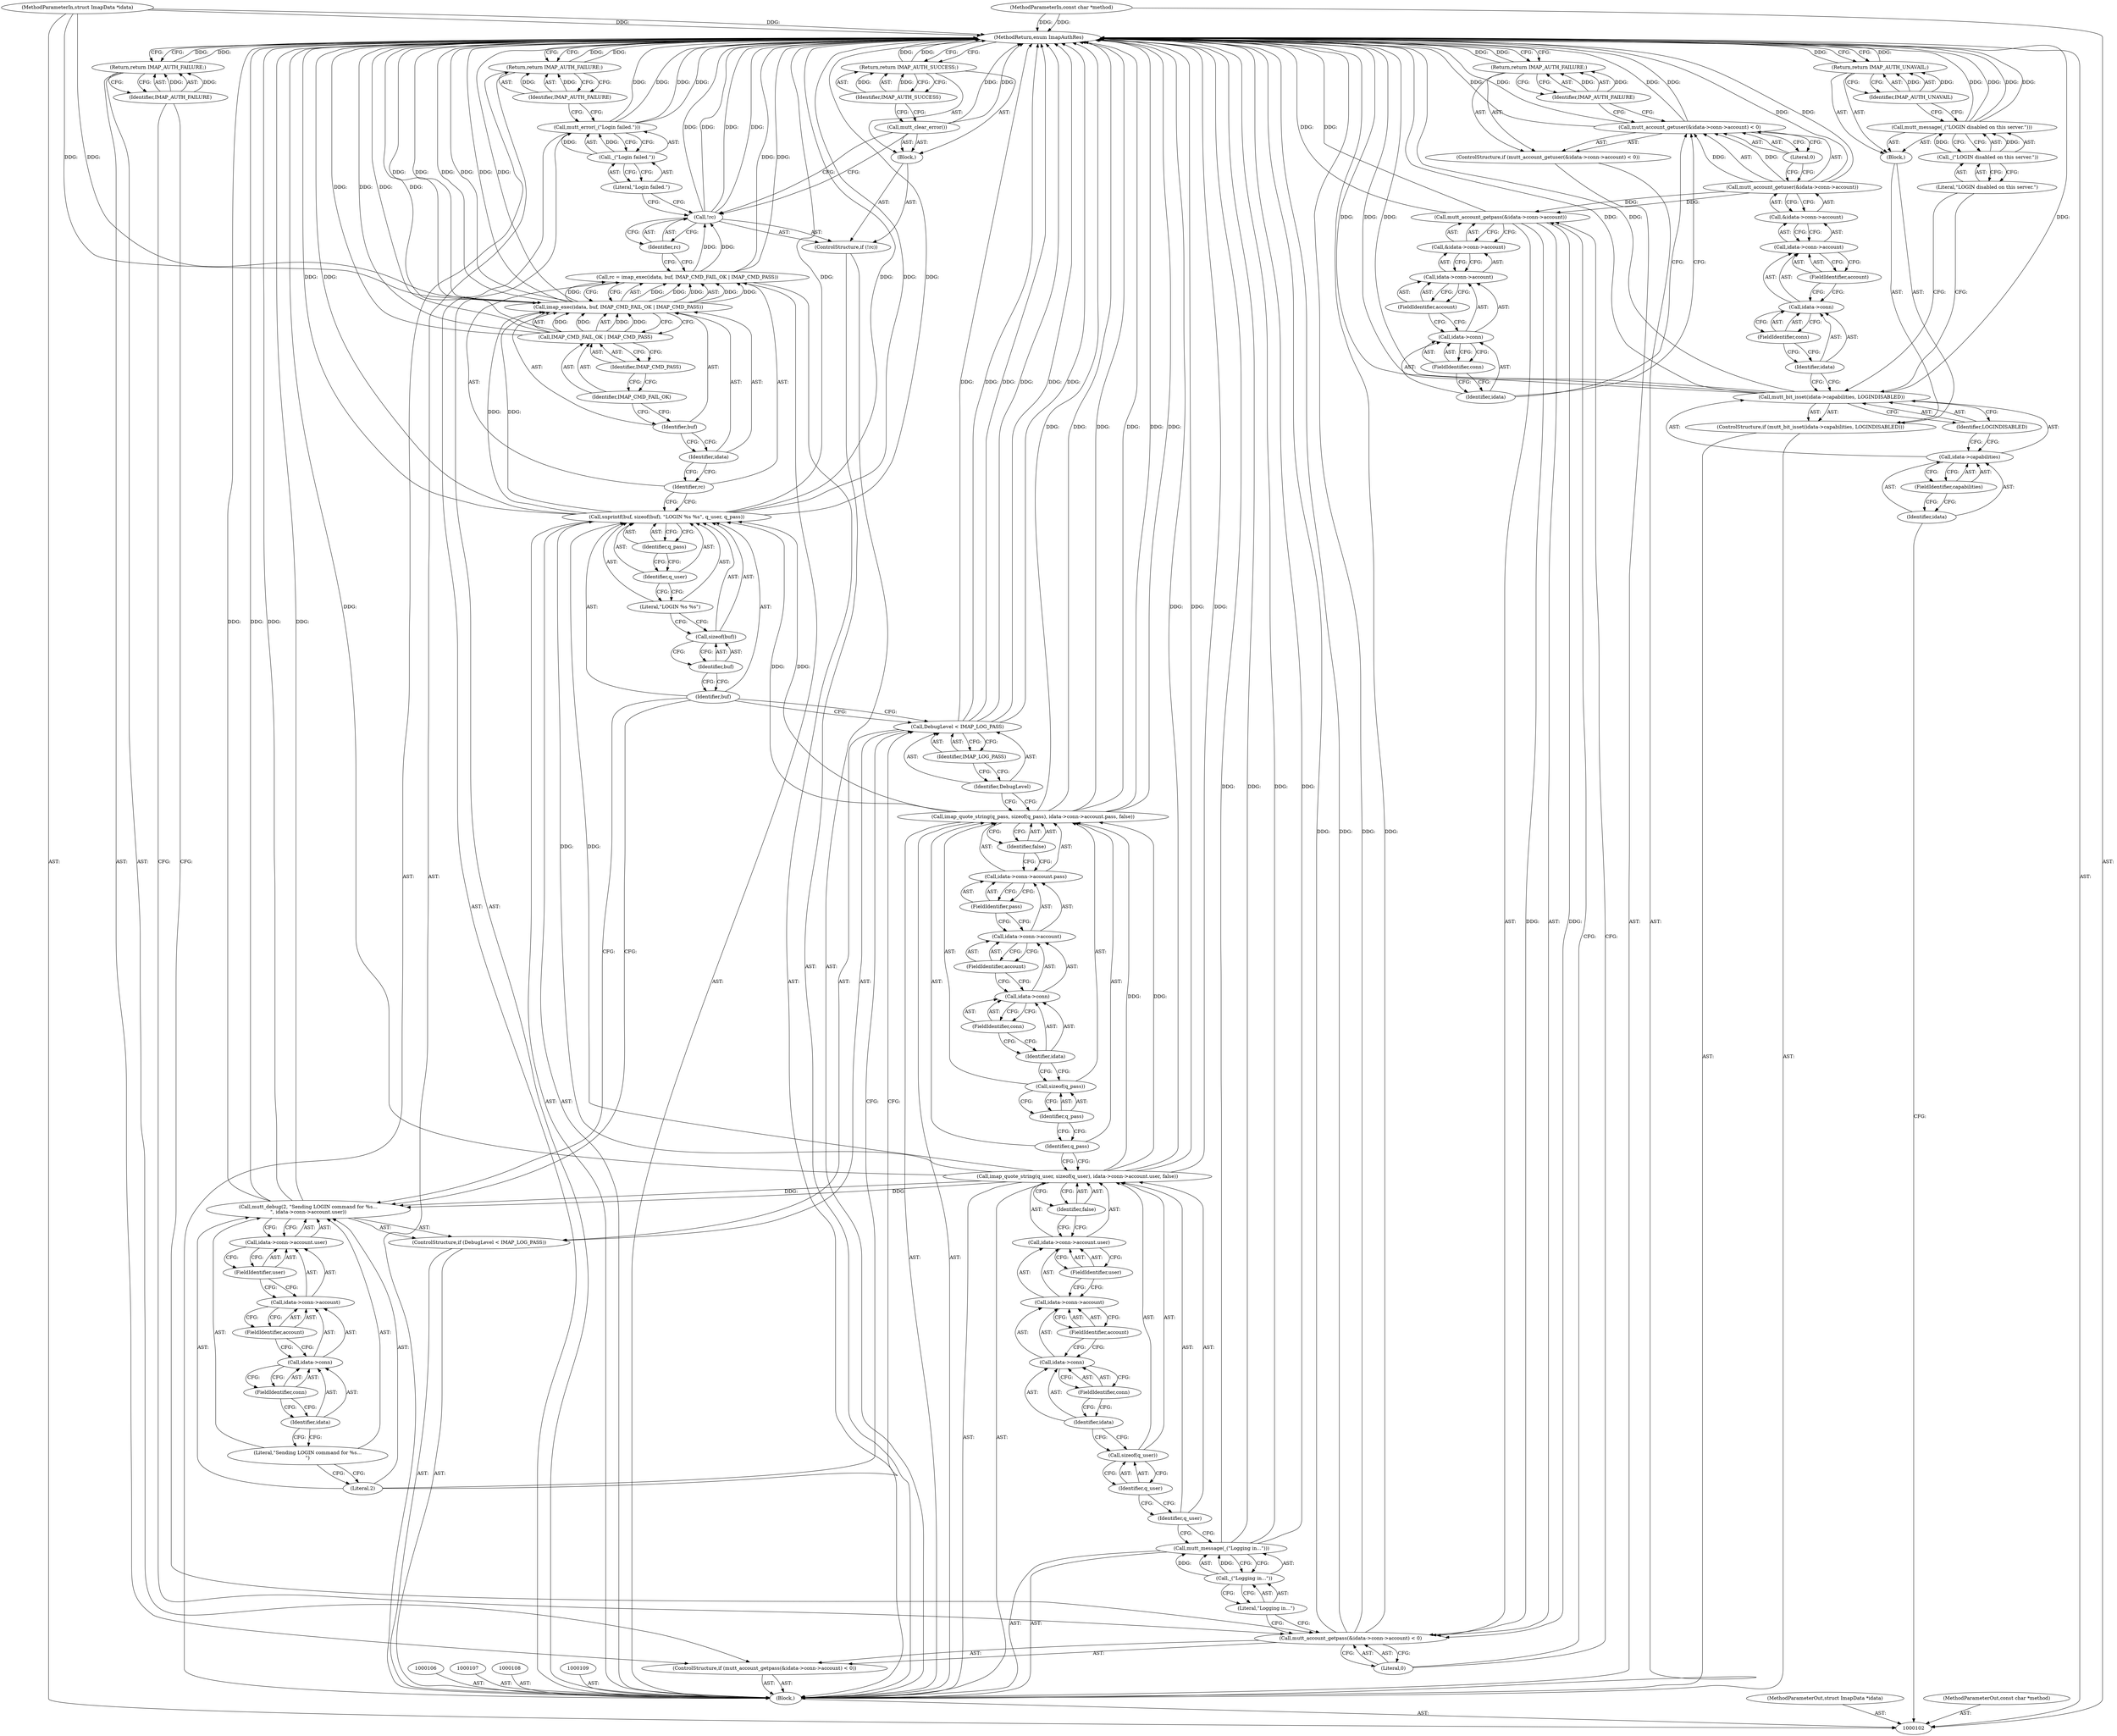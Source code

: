 digraph "0_neomutt_e52393740334443ae0206cab2d7caef381646725" {
"1000214" [label="(MethodReturn,enum ImapAuthRes)"];
"1000103" [label="(MethodParameterIn,struct ImapData *idata)"];
"1000317" [label="(MethodParameterOut,struct ImapData *idata)"];
"1000104" [label="(MethodParameterIn,const char *method)"];
"1000318" [label="(MethodParameterOut,const char *method)"];
"1000121" [label="(Identifier,IMAP_AUTH_UNAVAIL)"];
"1000120" [label="(Return,return IMAP_AUTH_UNAVAIL;)"];
"1000122" [label="(ControlStructure,if (mutt_account_getuser(&idata->conn->account) < 0))"];
"1000125" [label="(Call,&idata->conn->account)"];
"1000126" [label="(Call,idata->conn->account)"];
"1000127" [label="(Call,idata->conn)"];
"1000128" [label="(Identifier,idata)"];
"1000129" [label="(FieldIdentifier,conn)"];
"1000130" [label="(FieldIdentifier,account)"];
"1000131" [label="(Literal,0)"];
"1000123" [label="(Call,mutt_account_getuser(&idata->conn->account) < 0)"];
"1000124" [label="(Call,mutt_account_getuser(&idata->conn->account))"];
"1000133" [label="(Identifier,IMAP_AUTH_FAILURE)"];
"1000132" [label="(Return,return IMAP_AUTH_FAILURE;)"];
"1000134" [label="(ControlStructure,if (mutt_account_getpass(&idata->conn->account) < 0))"];
"1000137" [label="(Call,&idata->conn->account)"];
"1000138" [label="(Call,idata->conn->account)"];
"1000139" [label="(Call,idata->conn)"];
"1000140" [label="(Identifier,idata)"];
"1000141" [label="(FieldIdentifier,conn)"];
"1000142" [label="(FieldIdentifier,account)"];
"1000143" [label="(Literal,0)"];
"1000135" [label="(Call,mutt_account_getpass(&idata->conn->account) < 0)"];
"1000136" [label="(Call,mutt_account_getpass(&idata->conn->account))"];
"1000145" [label="(Identifier,IMAP_AUTH_FAILURE)"];
"1000144" [label="(Return,return IMAP_AUTH_FAILURE;)"];
"1000147" [label="(Call,_(\"Logging in...\"))"];
"1000148" [label="(Literal,\"Logging in...\")"];
"1000146" [label="(Call,mutt_message(_(\"Logging in...\")))"];
"1000105" [label="(Block,)"];
"1000149" [label="(Call,imap_quote_string(q_user, sizeof(q_user), idata->conn->account.user, false))"];
"1000150" [label="(Identifier,q_user)"];
"1000151" [label="(Call,sizeof(q_user))"];
"1000152" [label="(Identifier,q_user)"];
"1000153" [label="(Call,idata->conn->account.user)"];
"1000154" [label="(Call,idata->conn->account)"];
"1000155" [label="(Call,idata->conn)"];
"1000156" [label="(Identifier,idata)"];
"1000157" [label="(FieldIdentifier,conn)"];
"1000158" [label="(FieldIdentifier,account)"];
"1000159" [label="(FieldIdentifier,user)"];
"1000160" [label="(Identifier,false)"];
"1000161" [label="(Call,imap_quote_string(q_pass, sizeof(q_pass), idata->conn->account.pass, false))"];
"1000162" [label="(Identifier,q_pass)"];
"1000163" [label="(Call,sizeof(q_pass))"];
"1000164" [label="(Identifier,q_pass)"];
"1000165" [label="(Call,idata->conn->account.pass)"];
"1000166" [label="(Call,idata->conn->account)"];
"1000167" [label="(Call,idata->conn)"];
"1000168" [label="(Identifier,idata)"];
"1000169" [label="(FieldIdentifier,conn)"];
"1000170" [label="(FieldIdentifier,account)"];
"1000171" [label="(FieldIdentifier,pass)"];
"1000172" [label="(Identifier,false)"];
"1000176" [label="(Identifier,IMAP_LOG_PASS)"];
"1000173" [label="(ControlStructure,if (DebugLevel < IMAP_LOG_PASS))"];
"1000174" [label="(Call,DebugLevel < IMAP_LOG_PASS)"];
"1000175" [label="(Identifier,DebugLevel)"];
"1000178" [label="(Literal,2)"];
"1000179" [label="(Literal,\"Sending LOGIN command for %s...\n\")"];
"1000177" [label="(Call,mutt_debug(2, \"Sending LOGIN command for %s...\n\", idata->conn->account.user))"];
"1000180" [label="(Call,idata->conn->account.user)"];
"1000181" [label="(Call,idata->conn->account)"];
"1000182" [label="(Call,idata->conn)"];
"1000183" [label="(Identifier,idata)"];
"1000184" [label="(FieldIdentifier,conn)"];
"1000185" [label="(FieldIdentifier,account)"];
"1000186" [label="(FieldIdentifier,user)"];
"1000188" [label="(Identifier,buf)"];
"1000189" [label="(Call,sizeof(buf))"];
"1000187" [label="(Call,snprintf(buf, sizeof(buf), \"LOGIN %s %s\", q_user, q_pass))"];
"1000190" [label="(Identifier,buf)"];
"1000191" [label="(Literal,\"LOGIN %s %s\")"];
"1000192" [label="(Identifier,q_user)"];
"1000193" [label="(Identifier,q_pass)"];
"1000197" [label="(Identifier,idata)"];
"1000194" [label="(Call,rc = imap_exec(idata, buf, IMAP_CMD_FAIL_OK | IMAP_CMD_PASS))"];
"1000195" [label="(Identifier,rc)"];
"1000198" [label="(Identifier,buf)"];
"1000199" [label="(Call,IMAP_CMD_FAIL_OK | IMAP_CMD_PASS)"];
"1000200" [label="(Identifier,IMAP_CMD_FAIL_OK)"];
"1000201" [label="(Identifier,IMAP_CMD_PASS)"];
"1000196" [label="(Call,imap_exec(idata, buf, IMAP_CMD_FAIL_OK | IMAP_CMD_PASS))"];
"1000202" [label="(ControlStructure,if (!rc))"];
"1000203" [label="(Call,!rc)"];
"1000204" [label="(Identifier,rc)"];
"1000205" [label="(Block,)"];
"1000206" [label="(Call,mutt_clear_error())"];
"1000208" [label="(Identifier,IMAP_AUTH_SUCCESS)"];
"1000207" [label="(Return,return IMAP_AUTH_SUCCESS;)"];
"1000210" [label="(Call,_(\"Login failed.\"))"];
"1000211" [label="(Literal,\"Login failed.\")"];
"1000209" [label="(Call,mutt_error(_(\"Login failed.\")))"];
"1000212" [label="(Return,return IMAP_AUTH_FAILURE;)"];
"1000213" [label="(Identifier,IMAP_AUTH_FAILURE)"];
"1000110" [label="(ControlStructure,if (mutt_bit_isset(idata->capabilities, LOGINDISABLED)))"];
"1000112" [label="(Call,idata->capabilities)"];
"1000113" [label="(Identifier,idata)"];
"1000114" [label="(FieldIdentifier,capabilities)"];
"1000115" [label="(Identifier,LOGINDISABLED)"];
"1000111" [label="(Call,mutt_bit_isset(idata->capabilities, LOGINDISABLED))"];
"1000116" [label="(Block,)"];
"1000118" [label="(Call,_(\"LOGIN disabled on this server.\"))"];
"1000119" [label="(Literal,\"LOGIN disabled on this server.\")"];
"1000117" [label="(Call,mutt_message(_(\"LOGIN disabled on this server.\")))"];
"1000214" -> "1000102"  [label="AST: "];
"1000214" -> "1000120"  [label="CFG: "];
"1000214" -> "1000132"  [label="CFG: "];
"1000214" -> "1000144"  [label="CFG: "];
"1000214" -> "1000207"  [label="CFG: "];
"1000214" -> "1000212"  [label="CFG: "];
"1000144" -> "1000214"  [label="DDG: "];
"1000120" -> "1000214"  [label="DDG: "];
"1000132" -> "1000214"  [label="DDG: "];
"1000117" -> "1000214"  [label="DDG: "];
"1000117" -> "1000214"  [label="DDG: "];
"1000209" -> "1000214"  [label="DDG: "];
"1000209" -> "1000214"  [label="DDG: "];
"1000199" -> "1000214"  [label="DDG: "];
"1000199" -> "1000214"  [label="DDG: "];
"1000104" -> "1000214"  [label="DDG: "];
"1000103" -> "1000214"  [label="DDG: "];
"1000149" -> "1000214"  [label="DDG: "];
"1000149" -> "1000214"  [label="DDG: "];
"1000111" -> "1000214"  [label="DDG: "];
"1000111" -> "1000214"  [label="DDG: "];
"1000111" -> "1000214"  [label="DDG: "];
"1000135" -> "1000214"  [label="DDG: "];
"1000135" -> "1000214"  [label="DDG: "];
"1000177" -> "1000214"  [label="DDG: "];
"1000177" -> "1000214"  [label="DDG: "];
"1000161" -> "1000214"  [label="DDG: "];
"1000161" -> "1000214"  [label="DDG: "];
"1000161" -> "1000214"  [label="DDG: "];
"1000187" -> "1000214"  [label="DDG: "];
"1000187" -> "1000214"  [label="DDG: "];
"1000187" -> "1000214"  [label="DDG: "];
"1000124" -> "1000214"  [label="DDG: "];
"1000206" -> "1000214"  [label="DDG: "];
"1000123" -> "1000214"  [label="DDG: "];
"1000123" -> "1000214"  [label="DDG: "];
"1000203" -> "1000214"  [label="DDG: "];
"1000203" -> "1000214"  [label="DDG: "];
"1000174" -> "1000214"  [label="DDG: "];
"1000174" -> "1000214"  [label="DDG: "];
"1000174" -> "1000214"  [label="DDG: "];
"1000196" -> "1000214"  [label="DDG: "];
"1000196" -> "1000214"  [label="DDG: "];
"1000196" -> "1000214"  [label="DDG: "];
"1000194" -> "1000214"  [label="DDG: "];
"1000146" -> "1000214"  [label="DDG: "];
"1000146" -> "1000214"  [label="DDG: "];
"1000136" -> "1000214"  [label="DDG: "];
"1000207" -> "1000214"  [label="DDG: "];
"1000212" -> "1000214"  [label="DDG: "];
"1000103" -> "1000102"  [label="AST: "];
"1000103" -> "1000214"  [label="DDG: "];
"1000103" -> "1000196"  [label="DDG: "];
"1000317" -> "1000102"  [label="AST: "];
"1000104" -> "1000102"  [label="AST: "];
"1000104" -> "1000214"  [label="DDG: "];
"1000318" -> "1000102"  [label="AST: "];
"1000121" -> "1000120"  [label="AST: "];
"1000121" -> "1000117"  [label="CFG: "];
"1000120" -> "1000121"  [label="CFG: "];
"1000121" -> "1000120"  [label="DDG: "];
"1000120" -> "1000116"  [label="AST: "];
"1000120" -> "1000121"  [label="CFG: "];
"1000121" -> "1000120"  [label="AST: "];
"1000214" -> "1000120"  [label="CFG: "];
"1000120" -> "1000214"  [label="DDG: "];
"1000121" -> "1000120"  [label="DDG: "];
"1000122" -> "1000105"  [label="AST: "];
"1000123" -> "1000122"  [label="AST: "];
"1000132" -> "1000122"  [label="AST: "];
"1000125" -> "1000124"  [label="AST: "];
"1000125" -> "1000126"  [label="CFG: "];
"1000126" -> "1000125"  [label="AST: "];
"1000124" -> "1000125"  [label="CFG: "];
"1000126" -> "1000125"  [label="AST: "];
"1000126" -> "1000130"  [label="CFG: "];
"1000127" -> "1000126"  [label="AST: "];
"1000130" -> "1000126"  [label="AST: "];
"1000125" -> "1000126"  [label="CFG: "];
"1000127" -> "1000126"  [label="AST: "];
"1000127" -> "1000129"  [label="CFG: "];
"1000128" -> "1000127"  [label="AST: "];
"1000129" -> "1000127"  [label="AST: "];
"1000130" -> "1000127"  [label="CFG: "];
"1000128" -> "1000127"  [label="AST: "];
"1000128" -> "1000111"  [label="CFG: "];
"1000129" -> "1000128"  [label="CFG: "];
"1000129" -> "1000127"  [label="AST: "];
"1000129" -> "1000128"  [label="CFG: "];
"1000127" -> "1000129"  [label="CFG: "];
"1000130" -> "1000126"  [label="AST: "];
"1000130" -> "1000127"  [label="CFG: "];
"1000126" -> "1000130"  [label="CFG: "];
"1000131" -> "1000123"  [label="AST: "];
"1000131" -> "1000124"  [label="CFG: "];
"1000123" -> "1000131"  [label="CFG: "];
"1000123" -> "1000122"  [label="AST: "];
"1000123" -> "1000131"  [label="CFG: "];
"1000124" -> "1000123"  [label="AST: "];
"1000131" -> "1000123"  [label="AST: "];
"1000133" -> "1000123"  [label="CFG: "];
"1000140" -> "1000123"  [label="CFG: "];
"1000123" -> "1000214"  [label="DDG: "];
"1000123" -> "1000214"  [label="DDG: "];
"1000124" -> "1000123"  [label="DDG: "];
"1000124" -> "1000123"  [label="AST: "];
"1000124" -> "1000125"  [label="CFG: "];
"1000125" -> "1000124"  [label="AST: "];
"1000131" -> "1000124"  [label="CFG: "];
"1000124" -> "1000214"  [label="DDG: "];
"1000124" -> "1000123"  [label="DDG: "];
"1000124" -> "1000136"  [label="DDG: "];
"1000133" -> "1000132"  [label="AST: "];
"1000133" -> "1000123"  [label="CFG: "];
"1000132" -> "1000133"  [label="CFG: "];
"1000133" -> "1000132"  [label="DDG: "];
"1000132" -> "1000122"  [label="AST: "];
"1000132" -> "1000133"  [label="CFG: "];
"1000133" -> "1000132"  [label="AST: "];
"1000214" -> "1000132"  [label="CFG: "];
"1000132" -> "1000214"  [label="DDG: "];
"1000133" -> "1000132"  [label="DDG: "];
"1000134" -> "1000105"  [label="AST: "];
"1000135" -> "1000134"  [label="AST: "];
"1000144" -> "1000134"  [label="AST: "];
"1000137" -> "1000136"  [label="AST: "];
"1000137" -> "1000138"  [label="CFG: "];
"1000138" -> "1000137"  [label="AST: "];
"1000136" -> "1000137"  [label="CFG: "];
"1000138" -> "1000137"  [label="AST: "];
"1000138" -> "1000142"  [label="CFG: "];
"1000139" -> "1000138"  [label="AST: "];
"1000142" -> "1000138"  [label="AST: "];
"1000137" -> "1000138"  [label="CFG: "];
"1000139" -> "1000138"  [label="AST: "];
"1000139" -> "1000141"  [label="CFG: "];
"1000140" -> "1000139"  [label="AST: "];
"1000141" -> "1000139"  [label="AST: "];
"1000142" -> "1000139"  [label="CFG: "];
"1000140" -> "1000139"  [label="AST: "];
"1000140" -> "1000123"  [label="CFG: "];
"1000141" -> "1000140"  [label="CFG: "];
"1000141" -> "1000139"  [label="AST: "];
"1000141" -> "1000140"  [label="CFG: "];
"1000139" -> "1000141"  [label="CFG: "];
"1000142" -> "1000138"  [label="AST: "];
"1000142" -> "1000139"  [label="CFG: "];
"1000138" -> "1000142"  [label="CFG: "];
"1000143" -> "1000135"  [label="AST: "];
"1000143" -> "1000136"  [label="CFG: "];
"1000135" -> "1000143"  [label="CFG: "];
"1000135" -> "1000134"  [label="AST: "];
"1000135" -> "1000143"  [label="CFG: "];
"1000136" -> "1000135"  [label="AST: "];
"1000143" -> "1000135"  [label="AST: "];
"1000145" -> "1000135"  [label="CFG: "];
"1000148" -> "1000135"  [label="CFG: "];
"1000135" -> "1000214"  [label="DDG: "];
"1000135" -> "1000214"  [label="DDG: "];
"1000136" -> "1000135"  [label="DDG: "];
"1000136" -> "1000135"  [label="AST: "];
"1000136" -> "1000137"  [label="CFG: "];
"1000137" -> "1000136"  [label="AST: "];
"1000143" -> "1000136"  [label="CFG: "];
"1000136" -> "1000214"  [label="DDG: "];
"1000136" -> "1000135"  [label="DDG: "];
"1000124" -> "1000136"  [label="DDG: "];
"1000145" -> "1000144"  [label="AST: "];
"1000145" -> "1000135"  [label="CFG: "];
"1000144" -> "1000145"  [label="CFG: "];
"1000145" -> "1000144"  [label="DDG: "];
"1000144" -> "1000134"  [label="AST: "];
"1000144" -> "1000145"  [label="CFG: "];
"1000145" -> "1000144"  [label="AST: "];
"1000214" -> "1000144"  [label="CFG: "];
"1000144" -> "1000214"  [label="DDG: "];
"1000145" -> "1000144"  [label="DDG: "];
"1000147" -> "1000146"  [label="AST: "];
"1000147" -> "1000148"  [label="CFG: "];
"1000148" -> "1000147"  [label="AST: "];
"1000146" -> "1000147"  [label="CFG: "];
"1000147" -> "1000146"  [label="DDG: "];
"1000148" -> "1000147"  [label="AST: "];
"1000148" -> "1000135"  [label="CFG: "];
"1000147" -> "1000148"  [label="CFG: "];
"1000146" -> "1000105"  [label="AST: "];
"1000146" -> "1000147"  [label="CFG: "];
"1000147" -> "1000146"  [label="AST: "];
"1000150" -> "1000146"  [label="CFG: "];
"1000146" -> "1000214"  [label="DDG: "];
"1000146" -> "1000214"  [label="DDG: "];
"1000147" -> "1000146"  [label="DDG: "];
"1000105" -> "1000102"  [label="AST: "];
"1000106" -> "1000105"  [label="AST: "];
"1000107" -> "1000105"  [label="AST: "];
"1000108" -> "1000105"  [label="AST: "];
"1000109" -> "1000105"  [label="AST: "];
"1000110" -> "1000105"  [label="AST: "];
"1000122" -> "1000105"  [label="AST: "];
"1000134" -> "1000105"  [label="AST: "];
"1000146" -> "1000105"  [label="AST: "];
"1000149" -> "1000105"  [label="AST: "];
"1000161" -> "1000105"  [label="AST: "];
"1000173" -> "1000105"  [label="AST: "];
"1000187" -> "1000105"  [label="AST: "];
"1000194" -> "1000105"  [label="AST: "];
"1000202" -> "1000105"  [label="AST: "];
"1000209" -> "1000105"  [label="AST: "];
"1000212" -> "1000105"  [label="AST: "];
"1000149" -> "1000105"  [label="AST: "];
"1000149" -> "1000160"  [label="CFG: "];
"1000150" -> "1000149"  [label="AST: "];
"1000151" -> "1000149"  [label="AST: "];
"1000153" -> "1000149"  [label="AST: "];
"1000160" -> "1000149"  [label="AST: "];
"1000162" -> "1000149"  [label="CFG: "];
"1000149" -> "1000214"  [label="DDG: "];
"1000149" -> "1000214"  [label="DDG: "];
"1000149" -> "1000161"  [label="DDG: "];
"1000149" -> "1000177"  [label="DDG: "];
"1000149" -> "1000187"  [label="DDG: "];
"1000150" -> "1000149"  [label="AST: "];
"1000150" -> "1000146"  [label="CFG: "];
"1000152" -> "1000150"  [label="CFG: "];
"1000151" -> "1000149"  [label="AST: "];
"1000151" -> "1000152"  [label="CFG: "];
"1000152" -> "1000151"  [label="AST: "];
"1000156" -> "1000151"  [label="CFG: "];
"1000152" -> "1000151"  [label="AST: "];
"1000152" -> "1000150"  [label="CFG: "];
"1000151" -> "1000152"  [label="CFG: "];
"1000153" -> "1000149"  [label="AST: "];
"1000153" -> "1000159"  [label="CFG: "];
"1000154" -> "1000153"  [label="AST: "];
"1000159" -> "1000153"  [label="AST: "];
"1000160" -> "1000153"  [label="CFG: "];
"1000154" -> "1000153"  [label="AST: "];
"1000154" -> "1000158"  [label="CFG: "];
"1000155" -> "1000154"  [label="AST: "];
"1000158" -> "1000154"  [label="AST: "];
"1000159" -> "1000154"  [label="CFG: "];
"1000155" -> "1000154"  [label="AST: "];
"1000155" -> "1000157"  [label="CFG: "];
"1000156" -> "1000155"  [label="AST: "];
"1000157" -> "1000155"  [label="AST: "];
"1000158" -> "1000155"  [label="CFG: "];
"1000156" -> "1000155"  [label="AST: "];
"1000156" -> "1000151"  [label="CFG: "];
"1000157" -> "1000156"  [label="CFG: "];
"1000157" -> "1000155"  [label="AST: "];
"1000157" -> "1000156"  [label="CFG: "];
"1000155" -> "1000157"  [label="CFG: "];
"1000158" -> "1000154"  [label="AST: "];
"1000158" -> "1000155"  [label="CFG: "];
"1000154" -> "1000158"  [label="CFG: "];
"1000159" -> "1000153"  [label="AST: "];
"1000159" -> "1000154"  [label="CFG: "];
"1000153" -> "1000159"  [label="CFG: "];
"1000160" -> "1000149"  [label="AST: "];
"1000160" -> "1000153"  [label="CFG: "];
"1000149" -> "1000160"  [label="CFG: "];
"1000161" -> "1000105"  [label="AST: "];
"1000161" -> "1000172"  [label="CFG: "];
"1000162" -> "1000161"  [label="AST: "];
"1000163" -> "1000161"  [label="AST: "];
"1000165" -> "1000161"  [label="AST: "];
"1000172" -> "1000161"  [label="AST: "];
"1000175" -> "1000161"  [label="CFG: "];
"1000161" -> "1000214"  [label="DDG: "];
"1000161" -> "1000214"  [label="DDG: "];
"1000161" -> "1000214"  [label="DDG: "];
"1000149" -> "1000161"  [label="DDG: "];
"1000161" -> "1000187"  [label="DDG: "];
"1000162" -> "1000161"  [label="AST: "];
"1000162" -> "1000149"  [label="CFG: "];
"1000164" -> "1000162"  [label="CFG: "];
"1000163" -> "1000161"  [label="AST: "];
"1000163" -> "1000164"  [label="CFG: "];
"1000164" -> "1000163"  [label="AST: "];
"1000168" -> "1000163"  [label="CFG: "];
"1000164" -> "1000163"  [label="AST: "];
"1000164" -> "1000162"  [label="CFG: "];
"1000163" -> "1000164"  [label="CFG: "];
"1000165" -> "1000161"  [label="AST: "];
"1000165" -> "1000171"  [label="CFG: "];
"1000166" -> "1000165"  [label="AST: "];
"1000171" -> "1000165"  [label="AST: "];
"1000172" -> "1000165"  [label="CFG: "];
"1000166" -> "1000165"  [label="AST: "];
"1000166" -> "1000170"  [label="CFG: "];
"1000167" -> "1000166"  [label="AST: "];
"1000170" -> "1000166"  [label="AST: "];
"1000171" -> "1000166"  [label="CFG: "];
"1000167" -> "1000166"  [label="AST: "];
"1000167" -> "1000169"  [label="CFG: "];
"1000168" -> "1000167"  [label="AST: "];
"1000169" -> "1000167"  [label="AST: "];
"1000170" -> "1000167"  [label="CFG: "];
"1000168" -> "1000167"  [label="AST: "];
"1000168" -> "1000163"  [label="CFG: "];
"1000169" -> "1000168"  [label="CFG: "];
"1000169" -> "1000167"  [label="AST: "];
"1000169" -> "1000168"  [label="CFG: "];
"1000167" -> "1000169"  [label="CFG: "];
"1000170" -> "1000166"  [label="AST: "];
"1000170" -> "1000167"  [label="CFG: "];
"1000166" -> "1000170"  [label="CFG: "];
"1000171" -> "1000165"  [label="AST: "];
"1000171" -> "1000166"  [label="CFG: "];
"1000165" -> "1000171"  [label="CFG: "];
"1000172" -> "1000161"  [label="AST: "];
"1000172" -> "1000165"  [label="CFG: "];
"1000161" -> "1000172"  [label="CFG: "];
"1000176" -> "1000174"  [label="AST: "];
"1000176" -> "1000175"  [label="CFG: "];
"1000174" -> "1000176"  [label="CFG: "];
"1000173" -> "1000105"  [label="AST: "];
"1000174" -> "1000173"  [label="AST: "];
"1000177" -> "1000173"  [label="AST: "];
"1000174" -> "1000173"  [label="AST: "];
"1000174" -> "1000176"  [label="CFG: "];
"1000175" -> "1000174"  [label="AST: "];
"1000176" -> "1000174"  [label="AST: "];
"1000178" -> "1000174"  [label="CFG: "];
"1000188" -> "1000174"  [label="CFG: "];
"1000174" -> "1000214"  [label="DDG: "];
"1000174" -> "1000214"  [label="DDG: "];
"1000174" -> "1000214"  [label="DDG: "];
"1000175" -> "1000174"  [label="AST: "];
"1000175" -> "1000161"  [label="CFG: "];
"1000176" -> "1000175"  [label="CFG: "];
"1000178" -> "1000177"  [label="AST: "];
"1000178" -> "1000174"  [label="CFG: "];
"1000179" -> "1000178"  [label="CFG: "];
"1000179" -> "1000177"  [label="AST: "];
"1000179" -> "1000178"  [label="CFG: "];
"1000183" -> "1000179"  [label="CFG: "];
"1000177" -> "1000173"  [label="AST: "];
"1000177" -> "1000180"  [label="CFG: "];
"1000178" -> "1000177"  [label="AST: "];
"1000179" -> "1000177"  [label="AST: "];
"1000180" -> "1000177"  [label="AST: "];
"1000188" -> "1000177"  [label="CFG: "];
"1000177" -> "1000214"  [label="DDG: "];
"1000177" -> "1000214"  [label="DDG: "];
"1000149" -> "1000177"  [label="DDG: "];
"1000180" -> "1000177"  [label="AST: "];
"1000180" -> "1000186"  [label="CFG: "];
"1000181" -> "1000180"  [label="AST: "];
"1000186" -> "1000180"  [label="AST: "];
"1000177" -> "1000180"  [label="CFG: "];
"1000181" -> "1000180"  [label="AST: "];
"1000181" -> "1000185"  [label="CFG: "];
"1000182" -> "1000181"  [label="AST: "];
"1000185" -> "1000181"  [label="AST: "];
"1000186" -> "1000181"  [label="CFG: "];
"1000182" -> "1000181"  [label="AST: "];
"1000182" -> "1000184"  [label="CFG: "];
"1000183" -> "1000182"  [label="AST: "];
"1000184" -> "1000182"  [label="AST: "];
"1000185" -> "1000182"  [label="CFG: "];
"1000183" -> "1000182"  [label="AST: "];
"1000183" -> "1000179"  [label="CFG: "];
"1000184" -> "1000183"  [label="CFG: "];
"1000184" -> "1000182"  [label="AST: "];
"1000184" -> "1000183"  [label="CFG: "];
"1000182" -> "1000184"  [label="CFG: "];
"1000185" -> "1000181"  [label="AST: "];
"1000185" -> "1000182"  [label="CFG: "];
"1000181" -> "1000185"  [label="CFG: "];
"1000186" -> "1000180"  [label="AST: "];
"1000186" -> "1000181"  [label="CFG: "];
"1000180" -> "1000186"  [label="CFG: "];
"1000188" -> "1000187"  [label="AST: "];
"1000188" -> "1000177"  [label="CFG: "];
"1000188" -> "1000174"  [label="CFG: "];
"1000190" -> "1000188"  [label="CFG: "];
"1000189" -> "1000187"  [label="AST: "];
"1000189" -> "1000190"  [label="CFG: "];
"1000190" -> "1000189"  [label="AST: "];
"1000191" -> "1000189"  [label="CFG: "];
"1000187" -> "1000105"  [label="AST: "];
"1000187" -> "1000193"  [label="CFG: "];
"1000188" -> "1000187"  [label="AST: "];
"1000189" -> "1000187"  [label="AST: "];
"1000191" -> "1000187"  [label="AST: "];
"1000192" -> "1000187"  [label="AST: "];
"1000193" -> "1000187"  [label="AST: "];
"1000195" -> "1000187"  [label="CFG: "];
"1000187" -> "1000214"  [label="DDG: "];
"1000187" -> "1000214"  [label="DDG: "];
"1000187" -> "1000214"  [label="DDG: "];
"1000149" -> "1000187"  [label="DDG: "];
"1000161" -> "1000187"  [label="DDG: "];
"1000187" -> "1000196"  [label="DDG: "];
"1000190" -> "1000189"  [label="AST: "];
"1000190" -> "1000188"  [label="CFG: "];
"1000189" -> "1000190"  [label="CFG: "];
"1000191" -> "1000187"  [label="AST: "];
"1000191" -> "1000189"  [label="CFG: "];
"1000192" -> "1000191"  [label="CFG: "];
"1000192" -> "1000187"  [label="AST: "];
"1000192" -> "1000191"  [label="CFG: "];
"1000193" -> "1000192"  [label="CFG: "];
"1000193" -> "1000187"  [label="AST: "];
"1000193" -> "1000192"  [label="CFG: "];
"1000187" -> "1000193"  [label="CFG: "];
"1000197" -> "1000196"  [label="AST: "];
"1000197" -> "1000195"  [label="CFG: "];
"1000198" -> "1000197"  [label="CFG: "];
"1000194" -> "1000105"  [label="AST: "];
"1000194" -> "1000196"  [label="CFG: "];
"1000195" -> "1000194"  [label="AST: "];
"1000196" -> "1000194"  [label="AST: "];
"1000204" -> "1000194"  [label="CFG: "];
"1000194" -> "1000214"  [label="DDG: "];
"1000196" -> "1000194"  [label="DDG: "];
"1000196" -> "1000194"  [label="DDG: "];
"1000196" -> "1000194"  [label="DDG: "];
"1000194" -> "1000203"  [label="DDG: "];
"1000195" -> "1000194"  [label="AST: "];
"1000195" -> "1000187"  [label="CFG: "];
"1000197" -> "1000195"  [label="CFG: "];
"1000198" -> "1000196"  [label="AST: "];
"1000198" -> "1000197"  [label="CFG: "];
"1000200" -> "1000198"  [label="CFG: "];
"1000199" -> "1000196"  [label="AST: "];
"1000199" -> "1000201"  [label="CFG: "];
"1000200" -> "1000199"  [label="AST: "];
"1000201" -> "1000199"  [label="AST: "];
"1000196" -> "1000199"  [label="CFG: "];
"1000199" -> "1000214"  [label="DDG: "];
"1000199" -> "1000214"  [label="DDG: "];
"1000199" -> "1000196"  [label="DDG: "];
"1000199" -> "1000196"  [label="DDG: "];
"1000200" -> "1000199"  [label="AST: "];
"1000200" -> "1000198"  [label="CFG: "];
"1000201" -> "1000200"  [label="CFG: "];
"1000201" -> "1000199"  [label="AST: "];
"1000201" -> "1000200"  [label="CFG: "];
"1000199" -> "1000201"  [label="CFG: "];
"1000196" -> "1000194"  [label="AST: "];
"1000196" -> "1000199"  [label="CFG: "];
"1000197" -> "1000196"  [label="AST: "];
"1000198" -> "1000196"  [label="AST: "];
"1000199" -> "1000196"  [label="AST: "];
"1000194" -> "1000196"  [label="CFG: "];
"1000196" -> "1000214"  [label="DDG: "];
"1000196" -> "1000214"  [label="DDG: "];
"1000196" -> "1000214"  [label="DDG: "];
"1000196" -> "1000194"  [label="DDG: "];
"1000196" -> "1000194"  [label="DDG: "];
"1000196" -> "1000194"  [label="DDG: "];
"1000103" -> "1000196"  [label="DDG: "];
"1000187" -> "1000196"  [label="DDG: "];
"1000199" -> "1000196"  [label="DDG: "];
"1000199" -> "1000196"  [label="DDG: "];
"1000202" -> "1000105"  [label="AST: "];
"1000203" -> "1000202"  [label="AST: "];
"1000205" -> "1000202"  [label="AST: "];
"1000203" -> "1000202"  [label="AST: "];
"1000203" -> "1000204"  [label="CFG: "];
"1000204" -> "1000203"  [label="AST: "];
"1000206" -> "1000203"  [label="CFG: "];
"1000211" -> "1000203"  [label="CFG: "];
"1000203" -> "1000214"  [label="DDG: "];
"1000203" -> "1000214"  [label="DDG: "];
"1000194" -> "1000203"  [label="DDG: "];
"1000204" -> "1000203"  [label="AST: "];
"1000204" -> "1000194"  [label="CFG: "];
"1000203" -> "1000204"  [label="CFG: "];
"1000205" -> "1000202"  [label="AST: "];
"1000206" -> "1000205"  [label="AST: "];
"1000207" -> "1000205"  [label="AST: "];
"1000206" -> "1000205"  [label="AST: "];
"1000206" -> "1000203"  [label="CFG: "];
"1000208" -> "1000206"  [label="CFG: "];
"1000206" -> "1000214"  [label="DDG: "];
"1000208" -> "1000207"  [label="AST: "];
"1000208" -> "1000206"  [label="CFG: "];
"1000207" -> "1000208"  [label="CFG: "];
"1000208" -> "1000207"  [label="DDG: "];
"1000207" -> "1000205"  [label="AST: "];
"1000207" -> "1000208"  [label="CFG: "];
"1000208" -> "1000207"  [label="AST: "];
"1000214" -> "1000207"  [label="CFG: "];
"1000207" -> "1000214"  [label="DDG: "];
"1000208" -> "1000207"  [label="DDG: "];
"1000210" -> "1000209"  [label="AST: "];
"1000210" -> "1000211"  [label="CFG: "];
"1000211" -> "1000210"  [label="AST: "];
"1000209" -> "1000210"  [label="CFG: "];
"1000210" -> "1000209"  [label="DDG: "];
"1000211" -> "1000210"  [label="AST: "];
"1000211" -> "1000203"  [label="CFG: "];
"1000210" -> "1000211"  [label="CFG: "];
"1000209" -> "1000105"  [label="AST: "];
"1000209" -> "1000210"  [label="CFG: "];
"1000210" -> "1000209"  [label="AST: "];
"1000213" -> "1000209"  [label="CFG: "];
"1000209" -> "1000214"  [label="DDG: "];
"1000209" -> "1000214"  [label="DDG: "];
"1000210" -> "1000209"  [label="DDG: "];
"1000212" -> "1000105"  [label="AST: "];
"1000212" -> "1000213"  [label="CFG: "];
"1000213" -> "1000212"  [label="AST: "];
"1000214" -> "1000212"  [label="CFG: "];
"1000212" -> "1000214"  [label="DDG: "];
"1000213" -> "1000212"  [label="DDG: "];
"1000213" -> "1000212"  [label="AST: "];
"1000213" -> "1000209"  [label="CFG: "];
"1000212" -> "1000213"  [label="CFG: "];
"1000213" -> "1000212"  [label="DDG: "];
"1000110" -> "1000105"  [label="AST: "];
"1000111" -> "1000110"  [label="AST: "];
"1000116" -> "1000110"  [label="AST: "];
"1000112" -> "1000111"  [label="AST: "];
"1000112" -> "1000114"  [label="CFG: "];
"1000113" -> "1000112"  [label="AST: "];
"1000114" -> "1000112"  [label="AST: "];
"1000115" -> "1000112"  [label="CFG: "];
"1000113" -> "1000112"  [label="AST: "];
"1000113" -> "1000102"  [label="CFG: "];
"1000114" -> "1000113"  [label="CFG: "];
"1000114" -> "1000112"  [label="AST: "];
"1000114" -> "1000113"  [label="CFG: "];
"1000112" -> "1000114"  [label="CFG: "];
"1000115" -> "1000111"  [label="AST: "];
"1000115" -> "1000112"  [label="CFG: "];
"1000111" -> "1000115"  [label="CFG: "];
"1000111" -> "1000110"  [label="AST: "];
"1000111" -> "1000115"  [label="CFG: "];
"1000112" -> "1000111"  [label="AST: "];
"1000115" -> "1000111"  [label="AST: "];
"1000119" -> "1000111"  [label="CFG: "];
"1000128" -> "1000111"  [label="CFG: "];
"1000111" -> "1000214"  [label="DDG: "];
"1000111" -> "1000214"  [label="DDG: "];
"1000111" -> "1000214"  [label="DDG: "];
"1000116" -> "1000110"  [label="AST: "];
"1000117" -> "1000116"  [label="AST: "];
"1000120" -> "1000116"  [label="AST: "];
"1000118" -> "1000117"  [label="AST: "];
"1000118" -> "1000119"  [label="CFG: "];
"1000119" -> "1000118"  [label="AST: "];
"1000117" -> "1000118"  [label="CFG: "];
"1000118" -> "1000117"  [label="DDG: "];
"1000119" -> "1000118"  [label="AST: "];
"1000119" -> "1000111"  [label="CFG: "];
"1000118" -> "1000119"  [label="CFG: "];
"1000117" -> "1000116"  [label="AST: "];
"1000117" -> "1000118"  [label="CFG: "];
"1000118" -> "1000117"  [label="AST: "];
"1000121" -> "1000117"  [label="CFG: "];
"1000117" -> "1000214"  [label="DDG: "];
"1000117" -> "1000214"  [label="DDG: "];
"1000118" -> "1000117"  [label="DDG: "];
}
